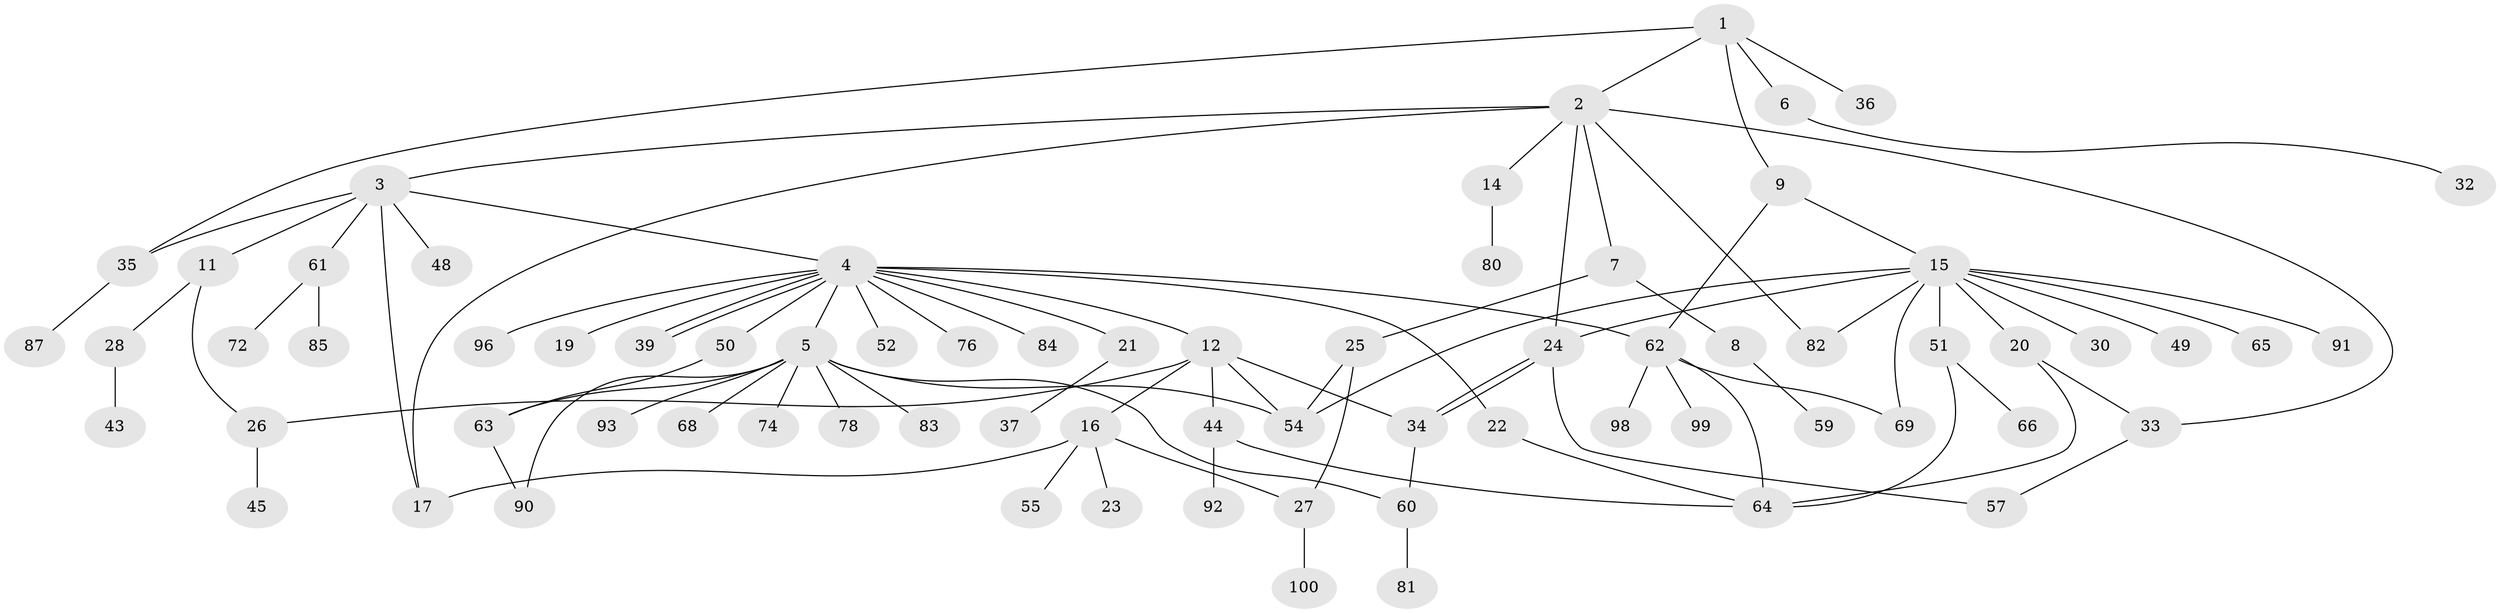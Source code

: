 // original degree distribution, {5: 0.06930693069306931, 6: 0.009900990099009901, 15: 0.009900990099009901, 11: 0.009900990099009901, 3: 0.2079207920792079, 4: 0.06930693069306931, 2: 0.1782178217821782, 1: 0.43564356435643564, 10: 0.009900990099009901}
// Generated by graph-tools (version 1.1) at 2025/41/03/06/25 10:41:49]
// undirected, 73 vertices, 96 edges
graph export_dot {
graph [start="1"]
  node [color=gray90,style=filled];
  1 [super="+47"];
  2 [super="+10"];
  3 [super="+29"];
  4 [super="+58"];
  5 [super="+95"];
  6 [super="+13"];
  7 [super="+67"];
  8;
  9 [super="+71"];
  11 [super="+53"];
  12 [super="+18"];
  14 [super="+56"];
  15 [super="+42"];
  16 [super="+46"];
  17 [super="+41"];
  19;
  20;
  21;
  22 [super="+88"];
  23 [super="+40"];
  24 [super="+31"];
  25 [super="+70"];
  26;
  27;
  28;
  30;
  32;
  33 [super="+73"];
  34 [super="+38"];
  35;
  36;
  37;
  39;
  43;
  44;
  45;
  48;
  49;
  50;
  51 [super="+101"];
  52;
  54 [super="+75"];
  55;
  57;
  59;
  60 [super="+89"];
  61 [super="+94"];
  62 [super="+86"];
  63 [super="+79"];
  64 [super="+77"];
  65;
  66;
  68;
  69 [super="+97"];
  72;
  74;
  76;
  78;
  80;
  81;
  82;
  83;
  84;
  85;
  87;
  90;
  91;
  92;
  93;
  96;
  98;
  99;
  100;
  1 -- 2;
  1 -- 6;
  1 -- 9;
  1 -- 36;
  1 -- 35;
  2 -- 3;
  2 -- 7;
  2 -- 14;
  2 -- 17;
  2 -- 82;
  2 -- 33;
  2 -- 24;
  3 -- 4;
  3 -- 11;
  3 -- 35;
  3 -- 48;
  3 -- 17;
  3 -- 61;
  4 -- 5;
  4 -- 12;
  4 -- 19;
  4 -- 21;
  4 -- 22;
  4 -- 39;
  4 -- 39;
  4 -- 50;
  4 -- 52;
  4 -- 76;
  4 -- 84;
  4 -- 96;
  4 -- 62;
  5 -- 60;
  5 -- 63;
  5 -- 68;
  5 -- 74;
  5 -- 78;
  5 -- 83;
  5 -- 90;
  5 -- 93;
  5 -- 54;
  6 -- 32;
  7 -- 8;
  7 -- 25;
  8 -- 59;
  9 -- 15;
  9 -- 62;
  11 -- 28;
  11 -- 26;
  12 -- 16;
  12 -- 34;
  12 -- 54;
  12 -- 26;
  12 -- 44;
  14 -- 80;
  15 -- 20;
  15 -- 24;
  15 -- 30;
  15 -- 51;
  15 -- 54;
  15 -- 65;
  15 -- 69;
  15 -- 91;
  15 -- 49;
  15 -- 82;
  16 -- 23;
  16 -- 27;
  16 -- 17;
  16 -- 55;
  20 -- 33;
  20 -- 64;
  21 -- 37;
  22 -- 64;
  24 -- 34;
  24 -- 34;
  24 -- 57;
  25 -- 27;
  25 -- 54;
  26 -- 45;
  27 -- 100;
  28 -- 43;
  33 -- 57;
  34 -- 60;
  35 -- 87;
  44 -- 64;
  44 -- 92;
  50 -- 63;
  51 -- 66;
  51 -- 64;
  60 -- 81;
  61 -- 72;
  61 -- 85;
  62 -- 64;
  62 -- 99;
  62 -- 98;
  62 -- 69;
  63 -- 90;
}
